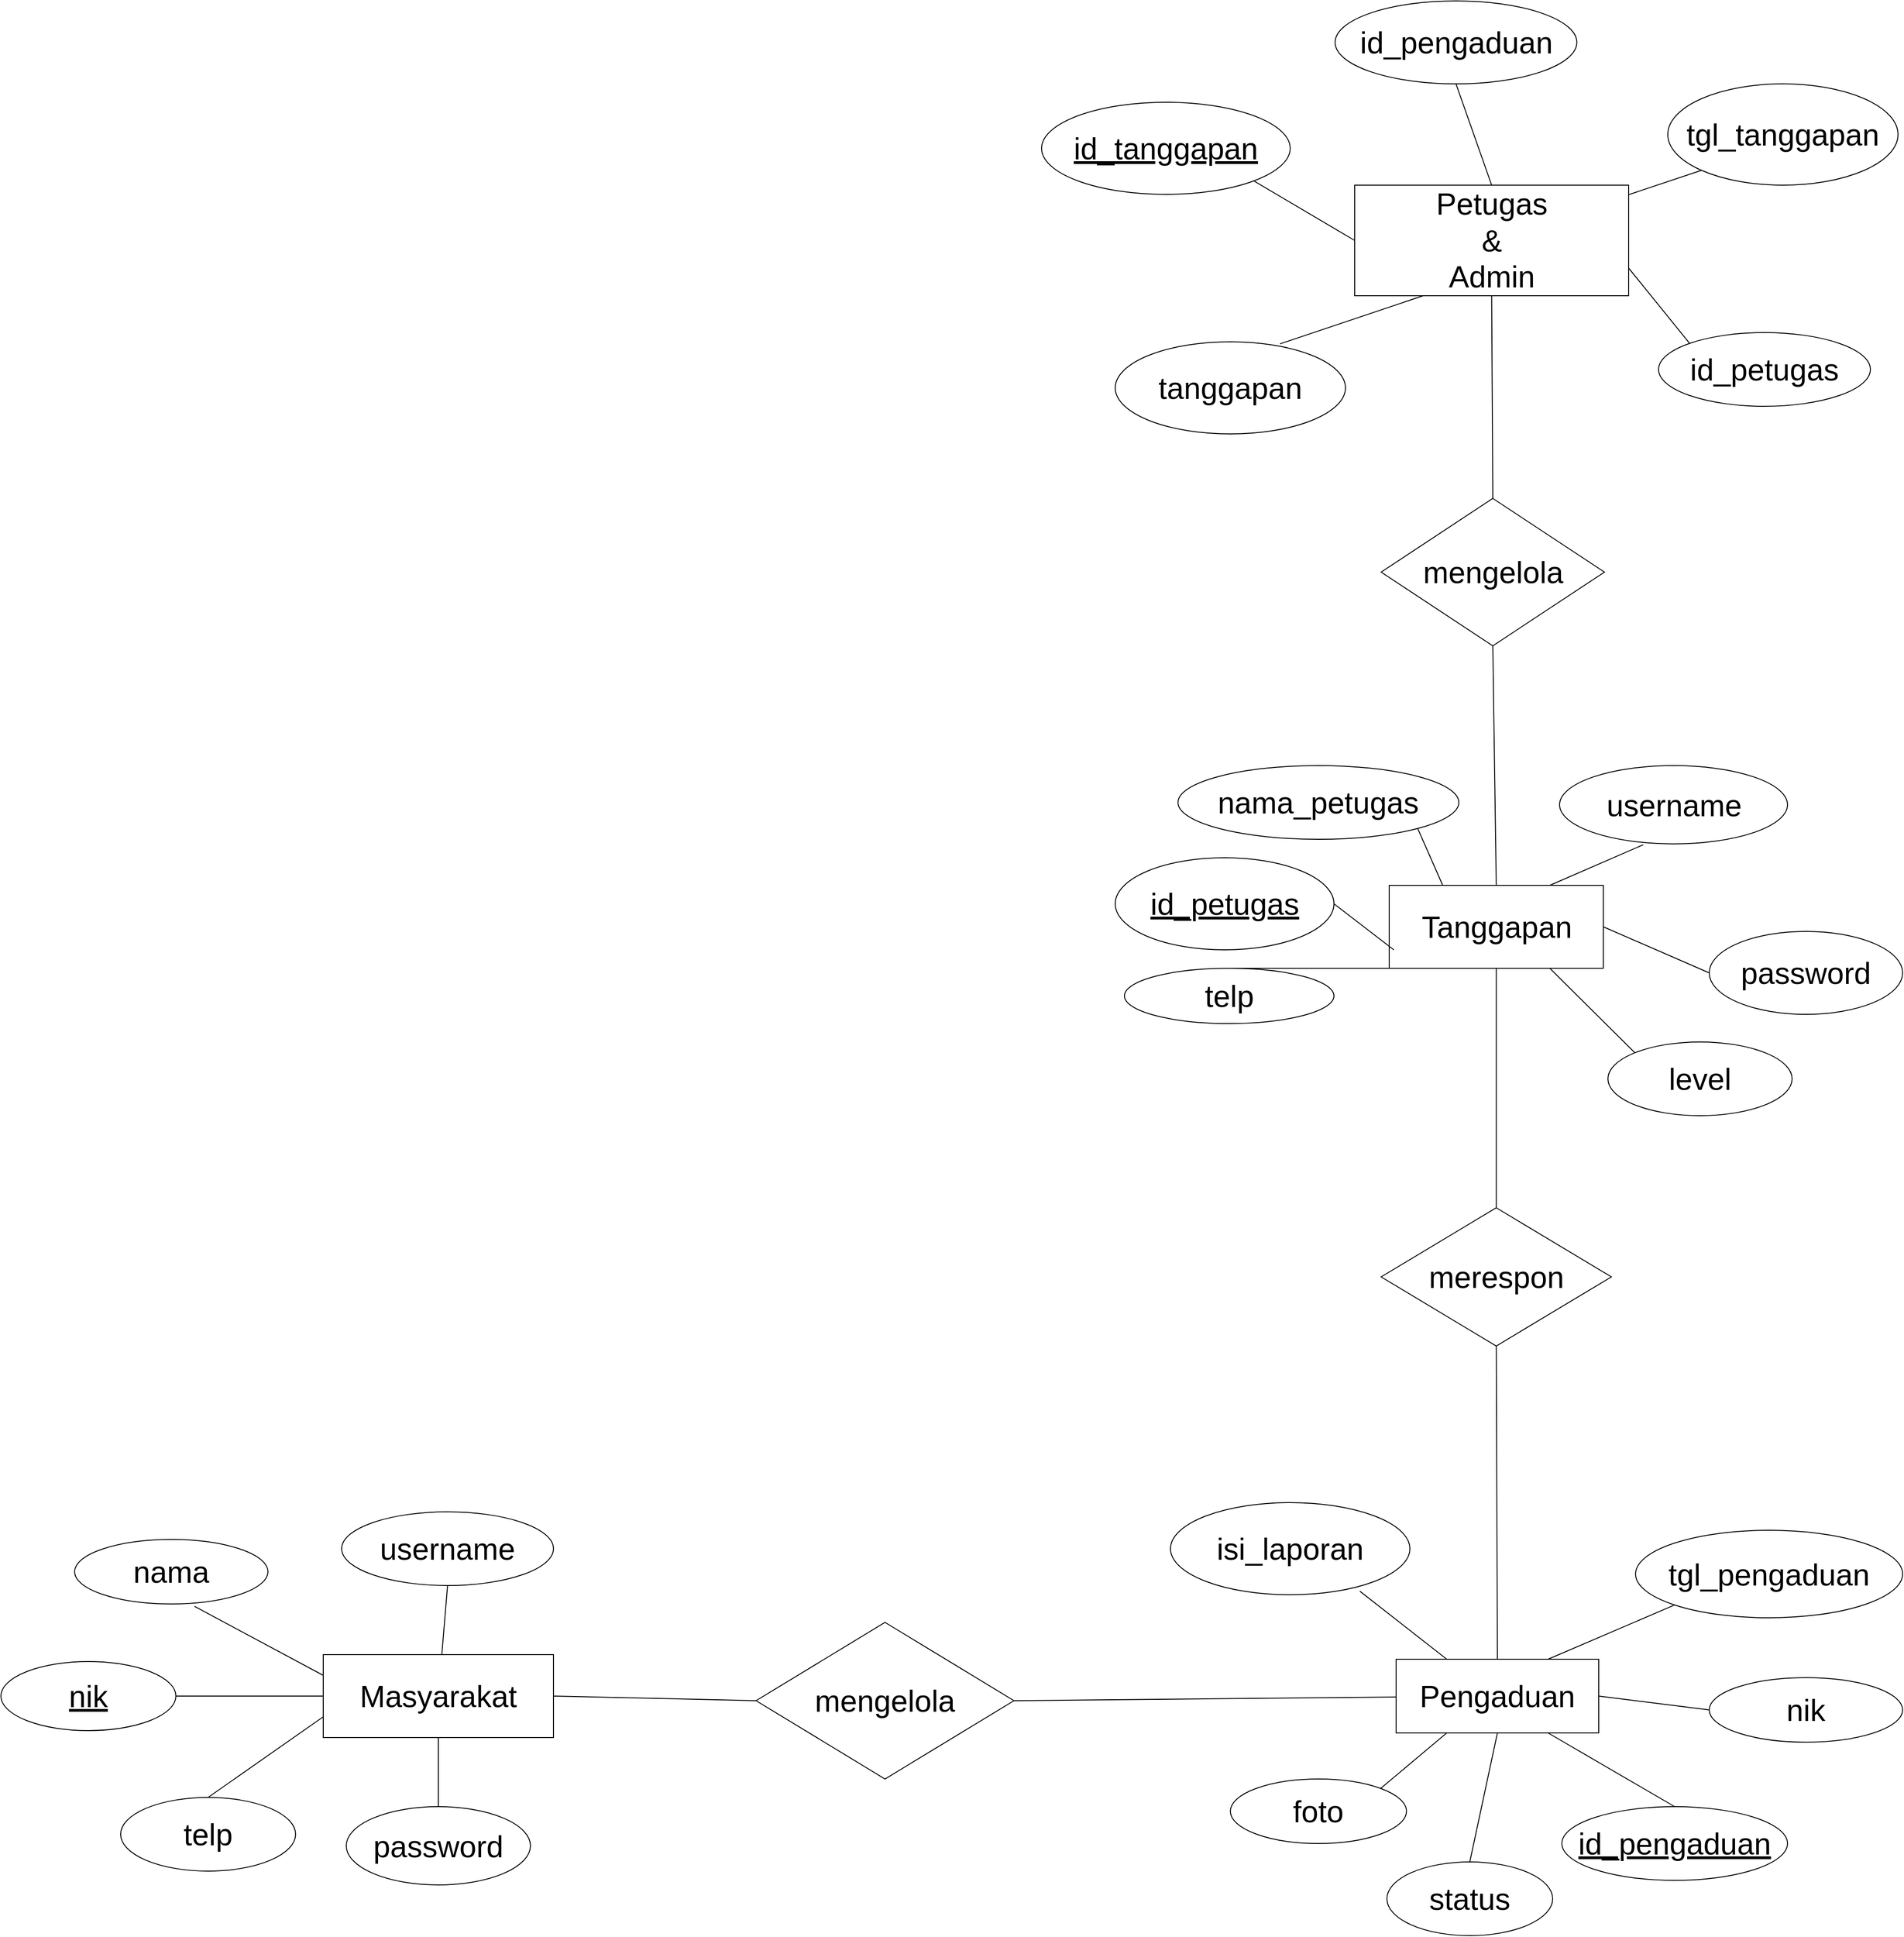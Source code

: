 <mxfile version="21.0.6" type="device" pages="2"><diagram name="ERD" id="j4O7HJhk16tcOZFbGSNG"><mxGraphModel dx="5285" dy="4190" grid="1" gridSize="10" guides="1" tooltips="1" connect="1" arrows="1" fold="1" page="1" pageScale="1" pageWidth="850" pageHeight="1100" math="0" shadow="0"><root><mxCell id="0"/><mxCell id="1" parent="0"/><mxCell id="J1m38isGPQo5MhnJys8p-1" value="Masyarakat" style="rounded=0;whiteSpace=wrap;html=1;fontSize=33;" parent="1" vertex="1"><mxGeometry x="-790" y="625" width="250" height="90" as="geometry"/></mxCell><mxCell id="J1m38isGPQo5MhnJys8p-2" value="Pengaduan" style="rounded=0;whiteSpace=wrap;html=1;fontSize=33;" parent="1" vertex="1"><mxGeometry x="375" y="630" width="220" height="80" as="geometry"/></mxCell><mxCell id="J1m38isGPQo5MhnJys8p-3" value="Tanggapan" style="rounded=0;whiteSpace=wrap;html=1;fontSize=33;" parent="1" vertex="1"><mxGeometry x="367.5" y="-210" width="232.5" height="90" as="geometry"/></mxCell><mxCell id="J1m38isGPQo5MhnJys8p-4" value="Petugas&lt;br style=&quot;font-size: 33px;&quot;&gt;&amp;amp;&lt;br style=&quot;font-size: 33px;&quot;&gt;Admin" style="rounded=0;whiteSpace=wrap;html=1;fontSize=33;" parent="1" vertex="1"><mxGeometry x="330" y="-970" width="297.5" height="120" as="geometry"/></mxCell><mxCell id="J1m38isGPQo5MhnJys8p-5" value="&lt;u style=&quot;font-size: 33px;&quot;&gt;nik&lt;/u&gt;" style="ellipse;whiteSpace=wrap;html=1;fontSize=33;" parent="1" vertex="1"><mxGeometry x="-1140" y="632.5" width="190" height="75" as="geometry"/></mxCell><mxCell id="J1m38isGPQo5MhnJys8p-6" value="nama" style="ellipse;whiteSpace=wrap;html=1;fontSize=33;" parent="1" vertex="1"><mxGeometry x="-1060" y="500" width="210" height="70" as="geometry"/></mxCell><mxCell id="J1m38isGPQo5MhnJys8p-7" value="password" style="ellipse;whiteSpace=wrap;html=1;fontSize=33;" parent="1" vertex="1"><mxGeometry x="-765" y="790" width="200" height="85" as="geometry"/></mxCell><mxCell id="J1m38isGPQo5MhnJys8p-8" value="username" style="ellipse;whiteSpace=wrap;html=1;fontSize=33;" parent="1" vertex="1"><mxGeometry x="-770" y="470" width="230" height="80" as="geometry"/></mxCell><mxCell id="J1m38isGPQo5MhnJys8p-9" value="telp" style="ellipse;whiteSpace=wrap;html=1;fontSize=33;" parent="1" vertex="1"><mxGeometry x="-1010" y="780" width="190" height="80" as="geometry"/></mxCell><mxCell id="J1m38isGPQo5MhnJys8p-10" value="&lt;u style=&quot;font-size: 33px;&quot;&gt;id_pengaduan&lt;/u&gt;" style="ellipse;whiteSpace=wrap;html=1;fontSize=33;" parent="1" vertex="1"><mxGeometry x="555" y="790" width="245" height="80" as="geometry"/></mxCell><mxCell id="J1m38isGPQo5MhnJys8p-11" value="tgl_pengaduan" style="ellipse;whiteSpace=wrap;html=1;fontSize=33;" parent="1" vertex="1"><mxGeometry x="635" y="490" width="290" height="95" as="geometry"/></mxCell><mxCell id="J1m38isGPQo5MhnJys8p-12" value="nik" style="ellipse;whiteSpace=wrap;html=1;fontSize=33;" parent="1" vertex="1"><mxGeometry x="715" y="650" width="210" height="70" as="geometry"/></mxCell><mxCell id="J1m38isGPQo5MhnJys8p-13" value="isi_laporan" style="ellipse;whiteSpace=wrap;html=1;fontSize=33;" parent="1" vertex="1"><mxGeometry x="130" y="460" width="260" height="100" as="geometry"/></mxCell><mxCell id="J1m38isGPQo5MhnJys8p-14" value="foto" style="ellipse;whiteSpace=wrap;html=1;fontSize=33;" parent="1" vertex="1"><mxGeometry x="195" y="760" width="191.25" height="70" as="geometry"/></mxCell><mxCell id="J1m38isGPQo5MhnJys8p-15" value="status" style="ellipse;whiteSpace=wrap;html=1;fontSize=33;" parent="1" vertex="1"><mxGeometry x="365" y="850" width="180" height="80" as="geometry"/></mxCell><mxCell id="J1m38isGPQo5MhnJys8p-16" value="&lt;u style=&quot;font-size: 33px;&quot;&gt;id_petugas&lt;/u&gt;" style="ellipse;whiteSpace=wrap;html=1;fontSize=33;" parent="1" vertex="1"><mxGeometry x="70" y="-240" width="237.5" height="100" as="geometry"/></mxCell><mxCell id="J1m38isGPQo5MhnJys8p-17" value="nama_petugas" style="ellipse;whiteSpace=wrap;html=1;fontSize=33;" parent="1" vertex="1"><mxGeometry x="138.13" y="-340" width="305" height="80" as="geometry"/></mxCell><mxCell id="J1m38isGPQo5MhnJys8p-18" value="username" style="ellipse;whiteSpace=wrap;html=1;fontSize=33;" parent="1" vertex="1"><mxGeometry x="552.5" y="-340" width="247.5" height="85" as="geometry"/></mxCell><mxCell id="J1m38isGPQo5MhnJys8p-19" value="telp" style="ellipse;whiteSpace=wrap;html=1;fontSize=33;" parent="1" vertex="1"><mxGeometry x="80" y="-120" width="227.5" height="60" as="geometry"/></mxCell><mxCell id="J1m38isGPQo5MhnJys8p-20" value="level" style="ellipse;whiteSpace=wrap;html=1;fontSize=33;" parent="1" vertex="1"><mxGeometry x="605" y="-40" width="200" height="80" as="geometry"/></mxCell><mxCell id="J1m38isGPQo5MhnJys8p-21" value="password" style="ellipse;whiteSpace=wrap;html=1;fontSize=33;" parent="1" vertex="1"><mxGeometry x="715" y="-160" width="210" height="90" as="geometry"/></mxCell><mxCell id="J1m38isGPQo5MhnJys8p-22" value="&lt;u style=&quot;font-size: 33px;&quot;&gt;id_tanggapan&lt;/u&gt;" style="ellipse;whiteSpace=wrap;html=1;fontSize=33;" parent="1" vertex="1"><mxGeometry x="-10" y="-1060" width="270" height="100" as="geometry"/></mxCell><mxCell id="J1m38isGPQo5MhnJys8p-23" value="id_pengaduan" style="ellipse;whiteSpace=wrap;html=1;fontSize=33;" parent="1" vertex="1"><mxGeometry x="308.75" y="-1170" width="262.5" height="90" as="geometry"/></mxCell><mxCell id="J1m38isGPQo5MhnJys8p-24" value="tgl_tanggapan" style="ellipse;whiteSpace=wrap;html=1;fontSize=33;" parent="1" vertex="1"><mxGeometry x="670" y="-1080" width="250" height="110" as="geometry"/></mxCell><mxCell id="J1m38isGPQo5MhnJys8p-25" value="id_petugas" style="ellipse;whiteSpace=wrap;html=1;fontSize=33;" parent="1" vertex="1"><mxGeometry x="660" y="-810" width="230" height="80" as="geometry"/></mxCell><mxCell id="J1m38isGPQo5MhnJys8p-26" value="tanggapan" style="ellipse;whiteSpace=wrap;html=1;fontSize=33;" parent="1" vertex="1"><mxGeometry x="70" y="-800" width="250" height="100" as="geometry"/></mxCell><mxCell id="J1m38isGPQo5MhnJys8p-27" value="mengelola" style="rhombus;whiteSpace=wrap;html=1;fontSize=33;" parent="1" vertex="1"><mxGeometry x="-320" y="590" width="280" height="170" as="geometry"/></mxCell><mxCell id="J1m38isGPQo5MhnJys8p-28" value="" style="endArrow=none;html=1;rounded=0;fontSize=33;entryX=0;entryY=0.5;entryDx=0;entryDy=0;exitX=1;exitY=0.5;exitDx=0;exitDy=0;" parent="1" source="J1m38isGPQo5MhnJys8p-1" target="J1m38isGPQo5MhnJys8p-27" edge="1"><mxGeometry width="50" height="50" relative="1" as="geometry"><mxPoint x="-870" y="640" as="sourcePoint"/><mxPoint x="-340" y="670" as="targetPoint"/></mxGeometry></mxCell><mxCell id="J1m38isGPQo5MhnJys8p-29" value="" style="endArrow=none;html=1;rounded=0;fontSize=33;exitX=1;exitY=0.5;exitDx=0;exitDy=0;" parent="1" source="J1m38isGPQo5MhnJys8p-27" target="J1m38isGPQo5MhnJys8p-2" edge="1"><mxGeometry width="50" height="50" relative="1" as="geometry"><mxPoint x="-335" y="595" as="sourcePoint"/><mxPoint x="-85" y="590" as="targetPoint"/></mxGeometry></mxCell><mxCell id="J1m38isGPQo5MhnJys8p-30" value="mengelola" style="rhombus;whiteSpace=wrap;html=1;fontSize=33;" parent="1" vertex="1"><mxGeometry x="358.75" y="-630" width="242.5" height="160" as="geometry"/></mxCell><mxCell id="J1m38isGPQo5MhnJys8p-31" value="" style="endArrow=none;html=1;rounded=0;fontSize=33;entryX=0.5;entryY=0;entryDx=0;entryDy=0;exitX=0.5;exitY=1;exitDx=0;exitDy=0;" parent="1" source="J1m38isGPQo5MhnJys8p-4" target="J1m38isGPQo5MhnJys8p-30" edge="1"><mxGeometry width="50" height="50" relative="1" as="geometry"><mxPoint x="1347.5" y="70" as="sourcePoint"/><mxPoint x="1397.5" y="20" as="targetPoint"/></mxGeometry></mxCell><mxCell id="J1m38isGPQo5MhnJys8p-32" value="" style="endArrow=none;html=1;rounded=0;fontSize=33;entryX=0.5;entryY=0;entryDx=0;entryDy=0;exitX=0.5;exitY=1;exitDx=0;exitDy=0;" parent="1" source="J1m38isGPQo5MhnJys8p-30" target="J1m38isGPQo5MhnJys8p-3" edge="1"><mxGeometry width="50" height="50" relative="1" as="geometry"><mxPoint x="1307.5" y="455" as="sourcePoint"/><mxPoint x="1587.5" y="460" as="targetPoint"/></mxGeometry></mxCell><mxCell id="J1m38isGPQo5MhnJys8p-34" value="merespon" style="rhombus;whiteSpace=wrap;html=1;fontSize=33;" parent="1" vertex="1"><mxGeometry x="358.75" y="140" width="250" height="150" as="geometry"/></mxCell><mxCell id="J1m38isGPQo5MhnJys8p-35" value="" style="endArrow=none;html=1;rounded=0;fontSize=33;entryX=0.5;entryY=0;entryDx=0;entryDy=0;exitX=0.5;exitY=1;exitDx=0;exitDy=0;" parent="1" source="J1m38isGPQo5MhnJys8p-3" target="J1m38isGPQo5MhnJys8p-34" edge="1"><mxGeometry width="50" height="50" relative="1" as="geometry"><mxPoint x="435" y="-190" as="sourcePoint"/><mxPoint x="445" y="-230" as="targetPoint"/></mxGeometry></mxCell><mxCell id="J1m38isGPQo5MhnJys8p-36" value="" style="endArrow=none;html=1;rounded=0;fontSize=33;entryX=0.5;entryY=0;entryDx=0;entryDy=0;exitX=0.5;exitY=1;exitDx=0;exitDy=0;" parent="1" source="J1m38isGPQo5MhnJys8p-34" target="J1m38isGPQo5MhnJys8p-2" edge="1"><mxGeometry width="50" height="50" relative="1" as="geometry"><mxPoint x="475" y="460" as="sourcePoint"/><mxPoint x="480" y="420" as="targetPoint"/></mxGeometry></mxCell><mxCell id="J1m38isGPQo5MhnJys8p-37" value="" style="endArrow=none;html=1;rounded=0;fontSize=33;entryX=1;entryY=0.5;entryDx=0;entryDy=0;exitX=0;exitY=0.5;exitDx=0;exitDy=0;" parent="1" source="J1m38isGPQo5MhnJys8p-1" target="J1m38isGPQo5MhnJys8p-5" edge="1"><mxGeometry width="50" height="50" relative="1" as="geometry"><mxPoint x="-1000" y="870" as="sourcePoint"/><mxPoint x="-950" y="820" as="targetPoint"/></mxGeometry></mxCell><mxCell id="J1m38isGPQo5MhnJys8p-38" value="" style="endArrow=none;html=1;rounded=0;fontSize=33;entryX=0.62;entryY=1.037;entryDx=0;entryDy=0;exitX=0;exitY=0.25;exitDx=0;exitDy=0;entryPerimeter=0;" parent="1" source="J1m38isGPQo5MhnJys8p-1" target="J1m38isGPQo5MhnJys8p-6" edge="1"><mxGeometry width="50" height="50" relative="1" as="geometry"><mxPoint x="-790" y="710" as="sourcePoint"/><mxPoint x="-880" y="700" as="targetPoint"/></mxGeometry></mxCell><mxCell id="J1m38isGPQo5MhnJys8p-39" value="" style="endArrow=none;html=1;rounded=0;fontSize=33;entryX=0.5;entryY=1;entryDx=0;entryDy=0;" parent="1" source="J1m38isGPQo5MhnJys8p-1" target="J1m38isGPQo5MhnJys8p-8" edge="1"><mxGeometry width="50" height="50" relative="1" as="geometry"><mxPoint x="-470" y="960" as="sourcePoint"/><mxPoint x="-846" y="652" as="targetPoint"/></mxGeometry></mxCell><mxCell id="J1m38isGPQo5MhnJys8p-40" value="" style="endArrow=none;html=1;rounded=0;fontSize=33;entryX=0.5;entryY=0;entryDx=0;entryDy=0;exitX=0;exitY=0.75;exitDx=0;exitDy=0;" parent="1" source="J1m38isGPQo5MhnJys8p-1" target="J1m38isGPQo5MhnJys8p-9" edge="1"><mxGeometry width="50" height="50" relative="1" as="geometry"><mxPoint x="-790" y="695" as="sourcePoint"/><mxPoint x="-846" y="652" as="targetPoint"/></mxGeometry></mxCell><mxCell id="J1m38isGPQo5MhnJys8p-41" value="" style="endArrow=none;html=1;rounded=0;fontSize=33;entryX=0.5;entryY=0;entryDx=0;entryDy=0;exitX=0.5;exitY=1;exitDx=0;exitDy=0;" parent="1" source="J1m38isGPQo5MhnJys8p-1" target="J1m38isGPQo5MhnJys8p-7" edge="1"><mxGeometry width="50" height="50" relative="1" as="geometry"><mxPoint x="-790" y="725" as="sourcePoint"/><mxPoint x="-850" y="750" as="targetPoint"/></mxGeometry></mxCell><mxCell id="J1m38isGPQo5MhnJys8p-42" value="" style="endArrow=none;html=1;rounded=0;fontSize=33;entryX=0.25;entryY=1;entryDx=0;entryDy=0;exitX=1;exitY=0;exitDx=0;exitDy=0;" parent="1" source="J1m38isGPQo5MhnJys8p-14" target="J1m38isGPQo5MhnJys8p-2" edge="1"><mxGeometry width="50" height="50" relative="1" as="geometry"><mxPoint x="-365" y="720" as="sourcePoint"/><mxPoint x="-315" y="750" as="targetPoint"/></mxGeometry></mxCell><mxCell id="J1m38isGPQo5MhnJys8p-43" value="" style="endArrow=none;html=1;rounded=0;fontSize=33;entryX=0.5;entryY=1;entryDx=0;entryDy=0;exitX=0.5;exitY=0;exitDx=0;exitDy=0;" parent="1" source="J1m38isGPQo5MhnJys8p-15" target="J1m38isGPQo5MhnJys8p-2" edge="1"><mxGeometry width="50" height="50" relative="1" as="geometry"><mxPoint x="357" y="747" as="sourcePoint"/><mxPoint x="415" y="720" as="targetPoint"/></mxGeometry></mxCell><mxCell id="J1m38isGPQo5MhnJys8p-44" value="" style="endArrow=none;html=1;rounded=0;fontSize=33;entryX=0.5;entryY=0;entryDx=0;entryDy=0;exitX=0.75;exitY=1;exitDx=0;exitDy=0;" parent="1" source="J1m38isGPQo5MhnJys8p-2" target="J1m38isGPQo5MhnJys8p-10" edge="1"><mxGeometry width="50" height="50" relative="1" as="geometry"><mxPoint x="455" y="790" as="sourcePoint"/><mxPoint x="445" y="720" as="targetPoint"/></mxGeometry></mxCell><mxCell id="J1m38isGPQo5MhnJys8p-45" value="" style="endArrow=none;html=1;rounded=0;fontSize=33;entryX=1;entryY=0.5;entryDx=0;entryDy=0;exitX=0;exitY=0.5;exitDx=0;exitDy=0;" parent="1" source="J1m38isGPQo5MhnJys8p-12" target="J1m38isGPQo5MhnJys8p-2" edge="1"><mxGeometry width="50" height="50" relative="1" as="geometry"><mxPoint x="475" y="720" as="sourcePoint"/><mxPoint x="545" y="765" as="targetPoint"/></mxGeometry></mxCell><mxCell id="J1m38isGPQo5MhnJys8p-46" value="" style="endArrow=none;html=1;rounded=0;fontSize=33;entryX=0;entryY=1;entryDx=0;entryDy=0;exitX=0.75;exitY=0;exitDx=0;exitDy=0;" parent="1" source="J1m38isGPQo5MhnJys8p-2" target="J1m38isGPQo5MhnJys8p-11" edge="1"><mxGeometry width="50" height="50" relative="1" as="geometry"><mxPoint x="575" y="690" as="sourcePoint"/><mxPoint x="505" y="690" as="targetPoint"/></mxGeometry></mxCell><mxCell id="J1m38isGPQo5MhnJys8p-47" value="" style="endArrow=none;html=1;rounded=0;fontSize=33;entryX=0.791;entryY=0.962;entryDx=0;entryDy=0;exitX=0.25;exitY=0;exitDx=0;exitDy=0;entryPerimeter=0;" parent="1" source="J1m38isGPQo5MhnJys8p-2" target="J1m38isGPQo5MhnJys8p-13" edge="1"><mxGeometry width="50" height="50" relative="1" as="geometry"><mxPoint x="475" y="660" as="sourcePoint"/><mxPoint x="545" y="615" as="targetPoint"/></mxGeometry></mxCell><mxCell id="J1m38isGPQo5MhnJys8p-48" value="" style="endArrow=none;html=1;rounded=0;fontSize=33;entryX=0;entryY=0;entryDx=0;entryDy=0;exitX=0.75;exitY=1;exitDx=0;exitDy=0;" parent="1" source="J1m38isGPQo5MhnJys8p-3" target="J1m38isGPQo5MhnJys8p-20" edge="1"><mxGeometry width="50" height="50" relative="1" as="geometry"><mxPoint x="472.5" y="430" as="sourcePoint"/><mxPoint x="542.5" y="385" as="targetPoint"/></mxGeometry></mxCell><mxCell id="J1m38isGPQo5MhnJys8p-49" value="" style="endArrow=none;html=1;rounded=0;fontSize=33;entryX=1;entryY=0.5;entryDx=0;entryDy=0;exitX=0;exitY=0.5;exitDx=0;exitDy=0;" parent="1" source="J1m38isGPQo5MhnJys8p-21" target="J1m38isGPQo5MhnJys8p-3" edge="1"><mxGeometry width="50" height="50" relative="1" as="geometry"><mxPoint x="472.5" y="-100" as="sourcePoint"/><mxPoint x="490.5" y="-43" as="targetPoint"/></mxGeometry></mxCell><mxCell id="J1m38isGPQo5MhnJys8p-50" value="" style="endArrow=none;html=1;rounded=0;fontSize=33;entryX=0.75;entryY=0;entryDx=0;entryDy=0;exitX=0.367;exitY=1.011;exitDx=0;exitDy=0;exitPerimeter=0;" parent="1" source="J1m38isGPQo5MhnJys8p-18" target="J1m38isGPQo5MhnJys8p-3" edge="1"><mxGeometry width="50" height="50" relative="1" as="geometry"><mxPoint x="562.5" y="-130" as="sourcePoint"/><mxPoint x="502.5" y="-130" as="targetPoint"/></mxGeometry></mxCell><mxCell id="J1m38isGPQo5MhnJys8p-51" value="" style="endArrow=none;html=1;rounded=0;fontSize=33;entryX=0.25;entryY=0;entryDx=0;entryDy=0;exitX=1;exitY=1;exitDx=0;exitDy=0;" parent="1" source="J1m38isGPQo5MhnJys8p-17" target="J1m38isGPQo5MhnJys8p-3" edge="1"><mxGeometry width="50" height="50" relative="1" as="geometry"><mxPoint x="546.5" y="-194" as="sourcePoint"/><mxPoint x="472.5" y="-160" as="targetPoint"/></mxGeometry></mxCell><mxCell id="J1m38isGPQo5MhnJys8p-52" value="" style="endArrow=none;html=1;rounded=0;fontSize=33;exitX=1;exitY=0.5;exitDx=0;exitDy=0;" parent="1" source="J1m38isGPQo5MhnJys8p-16" edge="1"><mxGeometry width="50" height="50" relative="1" as="geometry"><mxPoint x="369.5" y="-202" as="sourcePoint"/><mxPoint x="372.5" y="-140" as="targetPoint"/></mxGeometry></mxCell><mxCell id="J1m38isGPQo5MhnJys8p-53" value="" style="endArrow=none;html=1;rounded=0;fontSize=33;exitX=0.5;exitY=0;exitDx=0;exitDy=0;entryX=0.25;entryY=1;entryDx=0;entryDy=0;" parent="1" source="J1m38isGPQo5MhnJys8p-19" target="J1m38isGPQo5MhnJys8p-3" edge="1"><mxGeometry width="50" height="50" relative="1" as="geometry"><mxPoint x="342.5" y="-115" as="sourcePoint"/><mxPoint x="382.5" y="-130" as="targetPoint"/></mxGeometry></mxCell><mxCell id="J1m38isGPQo5MhnJys8p-54" value="" style="endArrow=none;html=1;rounded=0;fontSize=33;exitX=0.716;exitY=0.022;exitDx=0;exitDy=0;entryX=0.25;entryY=1;entryDx=0;entryDy=0;exitPerimeter=0;" parent="1" source="J1m38isGPQo5MhnJys8p-26" target="J1m38isGPQo5MhnJys8p-4" edge="1"><mxGeometry width="50" height="50" relative="1" as="geometry"><mxPoint x="277.5" y="-660" as="sourcePoint"/><mxPoint x="357.5" y="-710" as="targetPoint"/></mxGeometry></mxCell><mxCell id="J1m38isGPQo5MhnJys8p-55" value="" style="endArrow=none;html=1;rounded=0;fontSize=33;exitX=0;exitY=0.5;exitDx=0;exitDy=0;entryX=1;entryY=1;entryDx=0;entryDy=0;" parent="1" source="J1m38isGPQo5MhnJys8p-4" target="J1m38isGPQo5MhnJys8p-22" edge="1"><mxGeometry width="50" height="50" relative="1" as="geometry"><mxPoint x="353.5" y="-809" as="sourcePoint"/><mxPoint x="417.5" y="-860" as="targetPoint"/></mxGeometry></mxCell><mxCell id="J1m38isGPQo5MhnJys8p-56" value="" style="endArrow=none;html=1;rounded=0;fontSize=33;exitX=0.5;exitY=0;exitDx=0;exitDy=0;entryX=0.5;entryY=1;entryDx=0;entryDy=0;" parent="1" source="J1m38isGPQo5MhnJys8p-4" target="J1m38isGPQo5MhnJys8p-23" edge="1"><mxGeometry width="50" height="50" relative="1" as="geometry"><mxPoint x="387.5" y="-890" as="sourcePoint"/><mxPoint x="329.5" y="-927" as="targetPoint"/></mxGeometry></mxCell><mxCell id="J1m38isGPQo5MhnJys8p-57" value="" style="endArrow=none;html=1;rounded=0;fontSize=33;entryX=0;entryY=1;entryDx=0;entryDy=0;" parent="1" source="J1m38isGPQo5MhnJys8p-4" target="J1m38isGPQo5MhnJys8p-24" edge="1"><mxGeometry width="50" height="50" relative="1" as="geometry"><mxPoint x="690" y="-960" as="sourcePoint"/><mxPoint x="770" y="-950" as="targetPoint"/></mxGeometry></mxCell><mxCell id="J1m38isGPQo5MhnJys8p-58" value="" style="endArrow=none;html=1;rounded=0;fontSize=33;exitX=1;exitY=0.75;exitDx=0;exitDy=0;entryX=0;entryY=0;entryDx=0;entryDy=0;" parent="1" source="J1m38isGPQo5MhnJys8p-4" target="J1m38isGPQo5MhnJys8p-25" edge="1"><mxGeometry width="50" height="50" relative="1" as="geometry"><mxPoint x="690" y="-900" as="sourcePoint"/><mxPoint x="783" y="-927" as="targetPoint"/></mxGeometry></mxCell></root></mxGraphModel></diagram><diagram id="C73IrRLZz5LAkw61D68h" name="FLOWCHART"><mxGraphModel dx="4743" dy="3767" grid="1" gridSize="10" guides="1" tooltips="1" connect="1" arrows="1" fold="1" page="1" pageScale="1" pageWidth="850" pageHeight="1100" math="0" shadow="0"><root><mxCell id="0"/><mxCell id="1" parent="0"/><mxCell id="R--lxa1RnAFS_VEzQ-__-11" style="edgeStyle=orthogonalEdgeStyle;rounded=0;orthogonalLoop=1;jettySize=auto;html=1;entryX=0.5;entryY=0;entryDx=0;entryDy=0;fontSize=33;" parent="1" source="R--lxa1RnAFS_VEzQ-__-1" target="R--lxa1RnAFS_VEzQ-__-3" edge="1"><mxGeometry relative="1" as="geometry"/></mxCell><mxCell id="R--lxa1RnAFS_VEzQ-__-1" value="Mulai" style="ellipse;whiteSpace=wrap;html=1;fontSize=33;" parent="1" vertex="1"><mxGeometry x="320" y="40" width="180" height="80" as="geometry"/></mxCell><mxCell id="R--lxa1RnAFS_VEzQ-__-14" style="edgeStyle=orthogonalEdgeStyle;rounded=0;orthogonalLoop=1;jettySize=auto;html=1;entryX=0.5;entryY=0;entryDx=0;entryDy=0;fontSize=33;" parent="1" source="R--lxa1RnAFS_VEzQ-__-2" target="R--lxa1RnAFS_VEzQ-__-5" edge="1"><mxGeometry relative="1" as="geometry"/></mxCell><mxCell id="R--lxa1RnAFS_VEzQ-__-2" value="Benar?" style="rhombus;whiteSpace=wrap;html=1;fontSize=33;" parent="1" vertex="1"><mxGeometry x="310" y="800" width="200" height="190" as="geometry"/></mxCell><mxCell id="R--lxa1RnAFS_VEzQ-__-12" style="edgeStyle=orthogonalEdgeStyle;rounded=0;orthogonalLoop=1;jettySize=auto;html=1;entryX=0.5;entryY=0;entryDx=0;entryDy=0;fontSize=33;" parent="1" source="R--lxa1RnAFS_VEzQ-__-3" target="R--lxa1RnAFS_VEzQ-__-4" edge="1"><mxGeometry relative="1" as="geometry"/></mxCell><mxCell id="R--lxa1RnAFS_VEzQ-__-3" value="Halaman&lt;br&gt;Login" style="shape=parallelogram;perimeter=parallelogramPerimeter;whiteSpace=wrap;html=1;fixedSize=1;fontSize=33;" parent="1" vertex="1"><mxGeometry x="290" y="260" width="240" height="130" as="geometry"/></mxCell><mxCell id="R--lxa1RnAFS_VEzQ-__-13" style="edgeStyle=orthogonalEdgeStyle;rounded=0;orthogonalLoop=1;jettySize=auto;html=1;entryX=0.5;entryY=0;entryDx=0;entryDy=0;fontSize=33;" parent="1" source="R--lxa1RnAFS_VEzQ-__-4" target="R--lxa1RnAFS_VEzQ-__-2" edge="1"><mxGeometry relative="1" as="geometry"/></mxCell><mxCell id="R--lxa1RnAFS_VEzQ-__-4" value="User&lt;br&gt;menginput&lt;br&gt;data login" style="shape=parallelogram;perimeter=parallelogramPerimeter;whiteSpace=wrap;html=1;fixedSize=1;fontSize=33;" parent="1" vertex="1"><mxGeometry x="290" y="540" width="240" height="130" as="geometry"/></mxCell><mxCell id="R--lxa1RnAFS_VEzQ-__-15" style="edgeStyle=orthogonalEdgeStyle;rounded=0;orthogonalLoop=1;jettySize=auto;html=1;entryX=0.5;entryY=0;entryDx=0;entryDy=0;fontSize=33;" parent="1" source="R--lxa1RnAFS_VEzQ-__-5" target="R--lxa1RnAFS_VEzQ-__-7" edge="1"><mxGeometry relative="1" as="geometry"/></mxCell><mxCell id="R--lxa1RnAFS_VEzQ-__-5" value="Dashboard&lt;br&gt;Masyarakat" style="shape=parallelogram;perimeter=parallelogramPerimeter;whiteSpace=wrap;html=1;fixedSize=1;fontSize=33;" parent="1" vertex="1"><mxGeometry x="290" y="1190" width="240" height="130" as="geometry"/></mxCell><mxCell id="TkJjJxY81HoWhhdB8Krq-4" style="edgeStyle=orthogonalEdgeStyle;rounded=0;orthogonalLoop=1;jettySize=auto;html=1;entryX=0.5;entryY=0;entryDx=0;entryDy=0;" edge="1" parent="1" source="R--lxa1RnAFS_VEzQ-__-6" target="TkJjJxY81HoWhhdB8Krq-2"><mxGeometry relative="1" as="geometry"/></mxCell><mxCell id="R--lxa1RnAFS_VEzQ-__-6" value="User&lt;br&gt;mengisi&lt;br&gt;data pengaduan" style="shape=parallelogram;perimeter=parallelogramPerimeter;whiteSpace=wrap;html=1;fixedSize=1;fontSize=33;" parent="1" vertex="1"><mxGeometry x="265" y="1850" width="290" height="150" as="geometry"/></mxCell><mxCell id="R--lxa1RnAFS_VEzQ-__-16" style="edgeStyle=orthogonalEdgeStyle;rounded=0;orthogonalLoop=1;jettySize=auto;html=1;fontSize=33;" parent="1" source="R--lxa1RnAFS_VEzQ-__-7" target="R--lxa1RnAFS_VEzQ-__-6" edge="1"><mxGeometry relative="1" as="geometry"/></mxCell><mxCell id="R--lxa1RnAFS_VEzQ-__-7" value="User&lt;br&gt;mengeklik&lt;br&gt;tombol&lt;br&gt;pengaduan" style="rounded=0;whiteSpace=wrap;html=1;fontSize=33;" parent="1" vertex="1"><mxGeometry x="280" y="1490" width="260" height="170" as="geometry"/></mxCell><mxCell id="R--lxa1RnAFS_VEzQ-__-18" style="edgeStyle=orthogonalEdgeStyle;rounded=0;orthogonalLoop=1;jettySize=auto;html=1;entryX=0.5;entryY=0;entryDx=0;entryDy=0;fontSize=33;" parent="1" source="R--lxa1RnAFS_VEzQ-__-8" target="R--lxa1RnAFS_VEzQ-__-10" edge="1"><mxGeometry relative="1" as="geometry"/></mxCell><mxCell id="R--lxa1RnAFS_VEzQ-__-8" value="User mengeklik&lt;br&gt;tombol tambah&lt;br&gt;dan data dikirim" style="rounded=0;whiteSpace=wrap;html=1;fontSize=33;" parent="1" vertex="1"><mxGeometry x="280" y="2570" width="260" height="170" as="geometry"/></mxCell><mxCell id="R--lxa1RnAFS_VEzQ-__-10" value="Selesai" style="ellipse;whiteSpace=wrap;html=1;fontSize=33;" parent="1" vertex="1"><mxGeometry x="320" y="2930" width="180" height="80" as="geometry"/></mxCell><mxCell id="R--lxa1RnAFS_VEzQ-__-19" value="&lt;font style=&quot;font-size: 46px;&quot;&gt;Masyarakat&lt;/font&gt;" style="text;strokeColor=none;fillColor=none;html=1;fontSize=33;fontStyle=1;verticalAlign=middle;align=center;" parent="1" vertex="1"><mxGeometry x="255" y="-100" width="300" height="92" as="geometry"/></mxCell><mxCell id="R--lxa1RnAFS_VEzQ-__-20" style="edgeStyle=orthogonalEdgeStyle;rounded=0;orthogonalLoop=1;jettySize=auto;html=1;entryX=0.5;entryY=0;entryDx=0;entryDy=0;fontSize=33;" parent="1" source="R--lxa1RnAFS_VEzQ-__-21" target="R--lxa1RnAFS_VEzQ-__-25" edge="1"><mxGeometry relative="1" as="geometry"/></mxCell><mxCell id="R--lxa1RnAFS_VEzQ-__-21" value="Mulai" style="ellipse;whiteSpace=wrap;html=1;fontSize=33;" parent="1" vertex="1"><mxGeometry x="835" y="40" width="180" height="80" as="geometry"/></mxCell><mxCell id="R--lxa1RnAFS_VEzQ-__-22" style="edgeStyle=orthogonalEdgeStyle;rounded=0;orthogonalLoop=1;jettySize=auto;html=1;entryX=0.5;entryY=0;entryDx=0;entryDy=0;fontSize=33;" parent="1" source="R--lxa1RnAFS_VEzQ-__-23" target="R--lxa1RnAFS_VEzQ-__-29" edge="1"><mxGeometry relative="1" as="geometry"/></mxCell><mxCell id="R--lxa1RnAFS_VEzQ-__-23" value="Benar?" style="rhombus;whiteSpace=wrap;html=1;fontSize=33;" parent="1" vertex="1"><mxGeometry x="825" y="800" width="200" height="190" as="geometry"/></mxCell><mxCell id="R--lxa1RnAFS_VEzQ-__-24" style="edgeStyle=orthogonalEdgeStyle;rounded=0;orthogonalLoop=1;jettySize=auto;html=1;entryX=0.5;entryY=0;entryDx=0;entryDy=0;fontSize=33;" parent="1" source="R--lxa1RnAFS_VEzQ-__-25" target="R--lxa1RnAFS_VEzQ-__-27" edge="1"><mxGeometry relative="1" as="geometry"/></mxCell><mxCell id="R--lxa1RnAFS_VEzQ-__-25" value="Halaman&lt;br&gt;Login" style="shape=parallelogram;perimeter=parallelogramPerimeter;whiteSpace=wrap;html=1;fixedSize=1;fontSize=33;" parent="1" vertex="1"><mxGeometry x="805" y="260" width="240" height="130" as="geometry"/></mxCell><mxCell id="R--lxa1RnAFS_VEzQ-__-26" style="edgeStyle=orthogonalEdgeStyle;rounded=0;orthogonalLoop=1;jettySize=auto;html=1;entryX=0.5;entryY=0;entryDx=0;entryDy=0;fontSize=33;" parent="1" source="R--lxa1RnAFS_VEzQ-__-27" target="R--lxa1RnAFS_VEzQ-__-23" edge="1"><mxGeometry relative="1" as="geometry"/></mxCell><mxCell id="R--lxa1RnAFS_VEzQ-__-27" value="User&lt;br&gt;menginput&lt;br&gt;data login" style="shape=parallelogram;perimeter=parallelogramPerimeter;whiteSpace=wrap;html=1;fixedSize=1;fontSize=33;" parent="1" vertex="1"><mxGeometry x="805" y="540" width="240" height="130" as="geometry"/></mxCell><mxCell id="R--lxa1RnAFS_VEzQ-__-28" style="edgeStyle=orthogonalEdgeStyle;rounded=0;orthogonalLoop=1;jettySize=auto;html=1;entryX=0.5;entryY=0;entryDx=0;entryDy=0;fontSize=33;" parent="1" source="R--lxa1RnAFS_VEzQ-__-29" target="R--lxa1RnAFS_VEzQ-__-33" edge="1"><mxGeometry relative="1" as="geometry"/></mxCell><mxCell id="R--lxa1RnAFS_VEzQ-__-29" value="Dashboard&lt;br&gt;Petugas" style="shape=parallelogram;perimeter=parallelogramPerimeter;whiteSpace=wrap;html=1;fixedSize=1;fontSize=33;" parent="1" vertex="1"><mxGeometry x="805" y="1190" width="240" height="130" as="geometry"/></mxCell><mxCell id="TkJjJxY81HoWhhdB8Krq-7" style="edgeStyle=orthogonalEdgeStyle;rounded=0;orthogonalLoop=1;jettySize=auto;html=1;entryX=0.5;entryY=0;entryDx=0;entryDy=0;" edge="1" parent="1" source="R--lxa1RnAFS_VEzQ-__-31" target="TkJjJxY81HoWhhdB8Krq-3"><mxGeometry relative="1" as="geometry"/></mxCell><mxCell id="R--lxa1RnAFS_VEzQ-__-31" value="User&lt;br&gt;mengisi&lt;br&gt;data tanggapan" style="shape=parallelogram;perimeter=parallelogramPerimeter;whiteSpace=wrap;html=1;fixedSize=1;fontSize=33;" parent="1" vertex="1"><mxGeometry x="780" y="1850" width="290" height="150" as="geometry"/></mxCell><mxCell id="R--lxa1RnAFS_VEzQ-__-32" style="edgeStyle=orthogonalEdgeStyle;rounded=0;orthogonalLoop=1;jettySize=auto;html=1;fontSize=33;" parent="1" source="R--lxa1RnAFS_VEzQ-__-33" target="R--lxa1RnAFS_VEzQ-__-31" edge="1"><mxGeometry relative="1" as="geometry"/></mxCell><mxCell id="R--lxa1RnAFS_VEzQ-__-33" value="User&lt;br&gt;mengeklik&lt;br&gt;tombol&lt;br&gt;tanggapan" style="rounded=0;whiteSpace=wrap;html=1;fontSize=33;" parent="1" vertex="1"><mxGeometry x="795" y="1490" width="260" height="170" as="geometry"/></mxCell><mxCell id="R--lxa1RnAFS_VEzQ-__-34" style="edgeStyle=orthogonalEdgeStyle;rounded=0;orthogonalLoop=1;jettySize=auto;html=1;entryX=0.5;entryY=0;entryDx=0;entryDy=0;fontSize=33;" parent="1" source="R--lxa1RnAFS_VEzQ-__-35" target="R--lxa1RnAFS_VEzQ-__-36" edge="1"><mxGeometry relative="1" as="geometry"/></mxCell><mxCell id="R--lxa1RnAFS_VEzQ-__-35" value="User mengeklik&lt;br&gt;tombol kirim&lt;br&gt;dan data dikirim" style="rounded=0;whiteSpace=wrap;html=1;fontSize=33;" parent="1" vertex="1"><mxGeometry x="795" y="2570" width="260" height="170" as="geometry"/></mxCell><mxCell id="R--lxa1RnAFS_VEzQ-__-36" value="Selesai" style="ellipse;whiteSpace=wrap;html=1;fontSize=33;" parent="1" vertex="1"><mxGeometry x="835" y="2930" width="180" height="80" as="geometry"/></mxCell><mxCell id="R--lxa1RnAFS_VEzQ-__-37" value="&lt;font style=&quot;font-size: 46px;&quot;&gt;Petugas&lt;/font&gt;" style="text;strokeColor=none;fillColor=none;html=1;fontSize=33;fontStyle=1;verticalAlign=middle;align=center;" parent="1" vertex="1"><mxGeometry x="770" y="-100" width="300" height="92" as="geometry"/></mxCell><mxCell id="R--lxa1RnAFS_VEzQ-__-38" style="edgeStyle=orthogonalEdgeStyle;rounded=0;orthogonalLoop=1;jettySize=auto;html=1;entryX=0.5;entryY=0;entryDx=0;entryDy=0;fontSize=33;" parent="1" source="R--lxa1RnAFS_VEzQ-__-39" target="R--lxa1RnAFS_VEzQ-__-43" edge="1"><mxGeometry relative="1" as="geometry"/></mxCell><mxCell id="R--lxa1RnAFS_VEzQ-__-39" value="Mulai" style="ellipse;whiteSpace=wrap;html=1;fontSize=33;" parent="1" vertex="1"><mxGeometry x="1345" y="50" width="180" height="80" as="geometry"/></mxCell><mxCell id="R--lxa1RnAFS_VEzQ-__-40" style="edgeStyle=orthogonalEdgeStyle;rounded=0;orthogonalLoop=1;jettySize=auto;html=1;entryX=0.5;entryY=0;entryDx=0;entryDy=0;fontSize=33;" parent="1" source="R--lxa1RnAFS_VEzQ-__-41" target="R--lxa1RnAFS_VEzQ-__-47" edge="1"><mxGeometry relative="1" as="geometry"/></mxCell><mxCell id="R--lxa1RnAFS_VEzQ-__-41" value="Benar?" style="rhombus;whiteSpace=wrap;html=1;fontSize=33;" parent="1" vertex="1"><mxGeometry x="1335" y="810" width="200" height="190" as="geometry"/></mxCell><mxCell id="R--lxa1RnAFS_VEzQ-__-42" style="edgeStyle=orthogonalEdgeStyle;rounded=0;orthogonalLoop=1;jettySize=auto;html=1;entryX=0.5;entryY=0;entryDx=0;entryDy=0;fontSize=33;" parent="1" source="R--lxa1RnAFS_VEzQ-__-43" target="R--lxa1RnAFS_VEzQ-__-45" edge="1"><mxGeometry relative="1" as="geometry"/></mxCell><mxCell id="R--lxa1RnAFS_VEzQ-__-43" value="Halaman&lt;br&gt;Login" style="shape=parallelogram;perimeter=parallelogramPerimeter;whiteSpace=wrap;html=1;fixedSize=1;fontSize=33;" parent="1" vertex="1"><mxGeometry x="1315" y="270" width="240" height="130" as="geometry"/></mxCell><mxCell id="R--lxa1RnAFS_VEzQ-__-44" style="edgeStyle=orthogonalEdgeStyle;rounded=0;orthogonalLoop=1;jettySize=auto;html=1;entryX=0.5;entryY=0;entryDx=0;entryDy=0;fontSize=33;" parent="1" source="R--lxa1RnAFS_VEzQ-__-45" target="R--lxa1RnAFS_VEzQ-__-41" edge="1"><mxGeometry relative="1" as="geometry"/></mxCell><mxCell id="R--lxa1RnAFS_VEzQ-__-45" value="User&lt;br&gt;menginput&lt;br&gt;data login" style="shape=parallelogram;perimeter=parallelogramPerimeter;whiteSpace=wrap;html=1;fixedSize=1;fontSize=33;" parent="1" vertex="1"><mxGeometry x="1315" y="550" width="240" height="130" as="geometry"/></mxCell><mxCell id="R--lxa1RnAFS_VEzQ-__-46" style="edgeStyle=orthogonalEdgeStyle;rounded=0;orthogonalLoop=1;jettySize=auto;html=1;entryX=0.5;entryY=0;entryDx=0;entryDy=0;fontSize=33;" parent="1" source="R--lxa1RnAFS_VEzQ-__-47" target="R--lxa1RnAFS_VEzQ-__-51" edge="1"><mxGeometry relative="1" as="geometry"/></mxCell><mxCell id="R--lxa1RnAFS_VEzQ-__-47" value="Dashboard&lt;br&gt;Admin" style="shape=parallelogram;perimeter=parallelogramPerimeter;whiteSpace=wrap;html=1;fixedSize=1;fontSize=33;" parent="1" vertex="1"><mxGeometry x="1315" y="1200" width="240" height="130" as="geometry"/></mxCell><mxCell id="R--lxa1RnAFS_VEzQ-__-49" value="User&lt;br&gt;mengisi&lt;br&gt;data tanggapan" style="shape=parallelogram;perimeter=parallelogramPerimeter;whiteSpace=wrap;html=1;fixedSize=1;fontSize=33;" parent="1" vertex="1"><mxGeometry x="1290" y="1860" width="290" height="150" as="geometry"/></mxCell><mxCell id="R--lxa1RnAFS_VEzQ-__-50" style="edgeStyle=orthogonalEdgeStyle;rounded=0;orthogonalLoop=1;jettySize=auto;html=1;fontSize=33;" parent="1" source="R--lxa1RnAFS_VEzQ-__-51" target="R--lxa1RnAFS_VEzQ-__-49" edge="1"><mxGeometry relative="1" as="geometry"/></mxCell><mxCell id="R--lxa1RnAFS_VEzQ-__-51" value="User&lt;br&gt;mengeklik&lt;br&gt;tombol&lt;br&gt;tanggapan" style="rounded=0;whiteSpace=wrap;html=1;fontSize=33;" parent="1" vertex="1"><mxGeometry x="1305" y="1500" width="260" height="170" as="geometry"/></mxCell><mxCell id="R--lxa1RnAFS_VEzQ-__-55" value="&lt;font style=&quot;font-size: 46px;&quot;&gt;Admin&lt;/font&gt;" style="text;strokeColor=none;fillColor=none;html=1;fontSize=33;fontStyle=1;verticalAlign=middle;align=center;" parent="1" vertex="1"><mxGeometry x="1280" y="-90" width="300" height="92" as="geometry"/></mxCell><mxCell id="R--lxa1RnAFS_VEzQ-__-60" style="edgeStyle=orthogonalEdgeStyle;rounded=0;orthogonalLoop=1;jettySize=auto;html=1;entryX=0.5;entryY=0;entryDx=0;entryDy=0;fontSize=46;" parent="1" source="R--lxa1RnAFS_VEzQ-__-56" target="R--lxa1RnAFS_VEzQ-__-57" edge="1"><mxGeometry relative="1" as="geometry"/></mxCell><mxCell id="R--lxa1RnAFS_VEzQ-__-56" value="User mengeklik&lt;br&gt;tombol data&lt;br&gt;petugas" style="rounded=0;whiteSpace=wrap;html=1;fontSize=33;" parent="1" vertex="1"><mxGeometry x="1290" y="2950" width="260" height="170" as="geometry"/></mxCell><mxCell id="R--lxa1RnAFS_VEzQ-__-61" style="edgeStyle=orthogonalEdgeStyle;rounded=0;orthogonalLoop=1;jettySize=auto;html=1;entryX=0.5;entryY=0;entryDx=0;entryDy=0;fontSize=46;" parent="1" source="R--lxa1RnAFS_VEzQ-__-57" target="R--lxa1RnAFS_VEzQ-__-58" edge="1"><mxGeometry relative="1" as="geometry"/></mxCell><mxCell id="R--lxa1RnAFS_VEzQ-__-57" value="Tampil halaman&lt;br&gt;data petugas" style="shape=parallelogram;perimeter=parallelogramPerimeter;whiteSpace=wrap;html=1;fixedSize=1;fontSize=33;" parent="1" vertex="1"><mxGeometry x="1275" y="3280" width="290" height="150" as="geometry"/></mxCell><mxCell id="R--lxa1RnAFS_VEzQ-__-62" style="edgeStyle=orthogonalEdgeStyle;rounded=0;orthogonalLoop=1;jettySize=auto;html=1;entryX=0.5;entryY=0;entryDx=0;entryDy=0;fontSize=46;" parent="1" source="R--lxa1RnAFS_VEzQ-__-58" target="R--lxa1RnAFS_VEzQ-__-59" edge="1"><mxGeometry relative="1" as="geometry"/></mxCell><mxCell id="R--lxa1RnAFS_VEzQ-__-58" value="User mengelola&lt;br&gt;data petugas" style="shape=parallelogram;perimeter=parallelogramPerimeter;whiteSpace=wrap;html=1;fixedSize=1;fontSize=33;" parent="1" vertex="1"><mxGeometry x="1275" y="3660" width="290" height="150" as="geometry"/></mxCell><mxCell id="R--lxa1RnAFS_VEzQ-__-59" value="Selesai" style="ellipse;whiteSpace=wrap;html=1;fontSize=33;" parent="1" vertex="1"><mxGeometry x="1330" y="3980" width="180" height="80" as="geometry"/></mxCell><mxCell id="TkJjJxY81HoWhhdB8Krq-5" style="edgeStyle=orthogonalEdgeStyle;rounded=0;orthogonalLoop=1;jettySize=auto;html=1;entryX=0.5;entryY=0;entryDx=0;entryDy=0;" edge="1" parent="1" source="TkJjJxY81HoWhhdB8Krq-2" target="R--lxa1RnAFS_VEzQ-__-8"><mxGeometry relative="1" as="geometry"/></mxCell><mxCell id="TkJjJxY81HoWhhdB8Krq-10" style="edgeStyle=orthogonalEdgeStyle;rounded=0;orthogonalLoop=1;jettySize=auto;html=1;exitX=1;exitY=0.5;exitDx=0;exitDy=0;entryX=1;entryY=0.5;entryDx=0;entryDy=0;" edge="1" parent="1" source="TkJjJxY81HoWhhdB8Krq-2" target="R--lxa1RnAFS_VEzQ-__-6"><mxGeometry relative="1" as="geometry"><mxPoint x="630" y="1920" as="targetPoint"/><Array as="points"><mxPoint x="600" y="2305"/><mxPoint x="600" y="1925"/></Array></mxGeometry></mxCell><mxCell id="TkJjJxY81HoWhhdB8Krq-2" value="Lengkap?" style="rhombus;whiteSpace=wrap;html=1;fontSize=33;" vertex="1" parent="1"><mxGeometry x="310" y="2210" width="200" height="190" as="geometry"/></mxCell><mxCell id="TkJjJxY81HoWhhdB8Krq-6" style="edgeStyle=orthogonalEdgeStyle;rounded=0;orthogonalLoop=1;jettySize=auto;html=1;entryX=0.5;entryY=0;entryDx=0;entryDy=0;" edge="1" parent="1" source="TkJjJxY81HoWhhdB8Krq-3" target="R--lxa1RnAFS_VEzQ-__-35"><mxGeometry relative="1" as="geometry"/></mxCell><mxCell id="TkJjJxY81HoWhhdB8Krq-8" style="edgeStyle=orthogonalEdgeStyle;rounded=0;orthogonalLoop=1;jettySize=auto;html=1;entryX=1;entryY=0.5;entryDx=0;entryDy=0;" edge="1" parent="1" source="TkJjJxY81HoWhhdB8Krq-3" target="R--lxa1RnAFS_VEzQ-__-31"><mxGeometry relative="1" as="geometry"><Array as="points"><mxPoint x="1120" y="2310"/><mxPoint x="1120" y="1925"/></Array></mxGeometry></mxCell><mxCell id="TkJjJxY81HoWhhdB8Krq-3" value="Lengkap?" style="rhombus;whiteSpace=wrap;html=1;fontSize=33;" vertex="1" parent="1"><mxGeometry x="825" y="2210" width="200" height="190" as="geometry"/></mxCell><mxCell id="TkJjJxY81HoWhhdB8Krq-11" value="Tidak" style="text;strokeColor=none;fillColor=none;html=1;fontSize=34;fontStyle=1;verticalAlign=middle;align=center;" vertex="1" parent="1"><mxGeometry x="480" y="2090" width="115" height="92" as="geometry"/></mxCell><mxCell id="TkJjJxY81HoWhhdB8Krq-12" value="Ya" style="text;strokeColor=none;fillColor=none;html=1;fontSize=34;fontStyle=1;verticalAlign=middle;align=center;" vertex="1" parent="1"><mxGeometry x="415" y="2440" width="115" height="92" as="geometry"/></mxCell><mxCell id="TkJjJxY81HoWhhdB8Krq-13" value="Tidak" style="text;strokeColor=none;fillColor=none;html=1;fontSize=34;fontStyle=1;verticalAlign=middle;align=center;" vertex="1" parent="1"><mxGeometry x="995" y="2094" width="115" height="92" as="geometry"/></mxCell><mxCell id="TkJjJxY81HoWhhdB8Krq-14" value="Ya" style="text;strokeColor=none;fillColor=none;html=1;fontSize=34;fontStyle=1;verticalAlign=middle;align=center;" vertex="1" parent="1"><mxGeometry x="930" y="2444" width="115" height="92" as="geometry"/></mxCell><mxCell id="TkJjJxY81HoWhhdB8Krq-24" style="edgeStyle=orthogonalEdgeStyle;rounded=0;orthogonalLoop=1;jettySize=auto;html=1;entryX=0.5;entryY=0;entryDx=0;entryDy=0;" edge="1" parent="1" source="TkJjJxY81HoWhhdB8Krq-16" target="R--lxa1RnAFS_VEzQ-__-56"><mxGeometry relative="1" as="geometry"/></mxCell><mxCell id="TkJjJxY81HoWhhdB8Krq-16" value="User mengeklik&lt;br&gt;tombol kirim&lt;br&gt;dan data dikirim" style="rounded=0;whiteSpace=wrap;html=1;fontSize=33;" vertex="1" parent="1"><mxGeometry x="1290" y="2580" width="260" height="170" as="geometry"/></mxCell><mxCell id="TkJjJxY81HoWhhdB8Krq-18" style="edgeStyle=orthogonalEdgeStyle;rounded=0;orthogonalLoop=1;jettySize=auto;html=1;entryX=0.5;entryY=0;entryDx=0;entryDy=0;" edge="1" parent="1" source="TkJjJxY81HoWhhdB8Krq-20" target="TkJjJxY81HoWhhdB8Krq-16"><mxGeometry relative="1" as="geometry"/></mxCell><mxCell id="TkJjJxY81HoWhhdB8Krq-23" style="edgeStyle=orthogonalEdgeStyle;rounded=0;orthogonalLoop=1;jettySize=auto;html=1;entryX=1;entryY=0.5;entryDx=0;entryDy=0;" edge="1" parent="1" source="TkJjJxY81HoWhhdB8Krq-20" target="R--lxa1RnAFS_VEzQ-__-49"><mxGeometry relative="1" as="geometry"><mxPoint x="1670" y="1930" as="targetPoint"/><Array as="points"><mxPoint x="1630" y="2315"/><mxPoint x="1630" y="1935"/></Array></mxGeometry></mxCell><mxCell id="TkJjJxY81HoWhhdB8Krq-20" value="Lengkap?" style="rhombus;whiteSpace=wrap;html=1;fontSize=33;" vertex="1" parent="1"><mxGeometry x="1320" y="2220" width="200" height="190" as="geometry"/></mxCell><mxCell id="TkJjJxY81HoWhhdB8Krq-21" value="Tidak" style="text;strokeColor=none;fillColor=none;html=1;fontSize=34;fontStyle=1;verticalAlign=middle;align=center;" vertex="1" parent="1"><mxGeometry x="1520" y="2094" width="115" height="92" as="geometry"/></mxCell><mxCell id="TkJjJxY81HoWhhdB8Krq-22" value="Ya" style="text;strokeColor=none;fillColor=none;html=1;fontSize=34;fontStyle=1;verticalAlign=middle;align=center;" vertex="1" parent="1"><mxGeometry x="1425" y="2454" width="115" height="92" as="geometry"/></mxCell></root></mxGraphModel></diagram></mxfile>